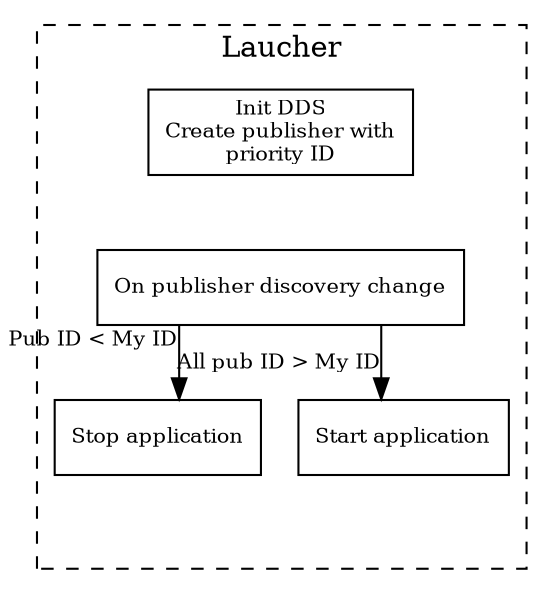 digraph server1 {
    graph [splines = ortho];
    node [fontsize = 10]
    edge [fontsize = 10]

    subgraph cluster_0 {
        label = "Laucher"
        style = "dashed";

        node [shape = box]
            lan_start [label = "Init DDS\nCreate publisher with\npriority ID"];
            lan_onPub [label = "On publisher discovery change"];
            lan_stop [label = "Stop application"];
            lan_init [label = "Start application"];

        lan_width [style = "invisible", label = "", height = "0", width = "3"];

        lan_start -> lan_onPub [style = invisible, arrowhead = none];
        lan_onPub -> lan_stop [xlabel = "Pub ID < My ID"];
        lan_onPub -> lan_init [xlabel = "All pub ID > My ID"];
        lan_stop -> lan_width [style = invisible, arrowhead = none];
    }
}
